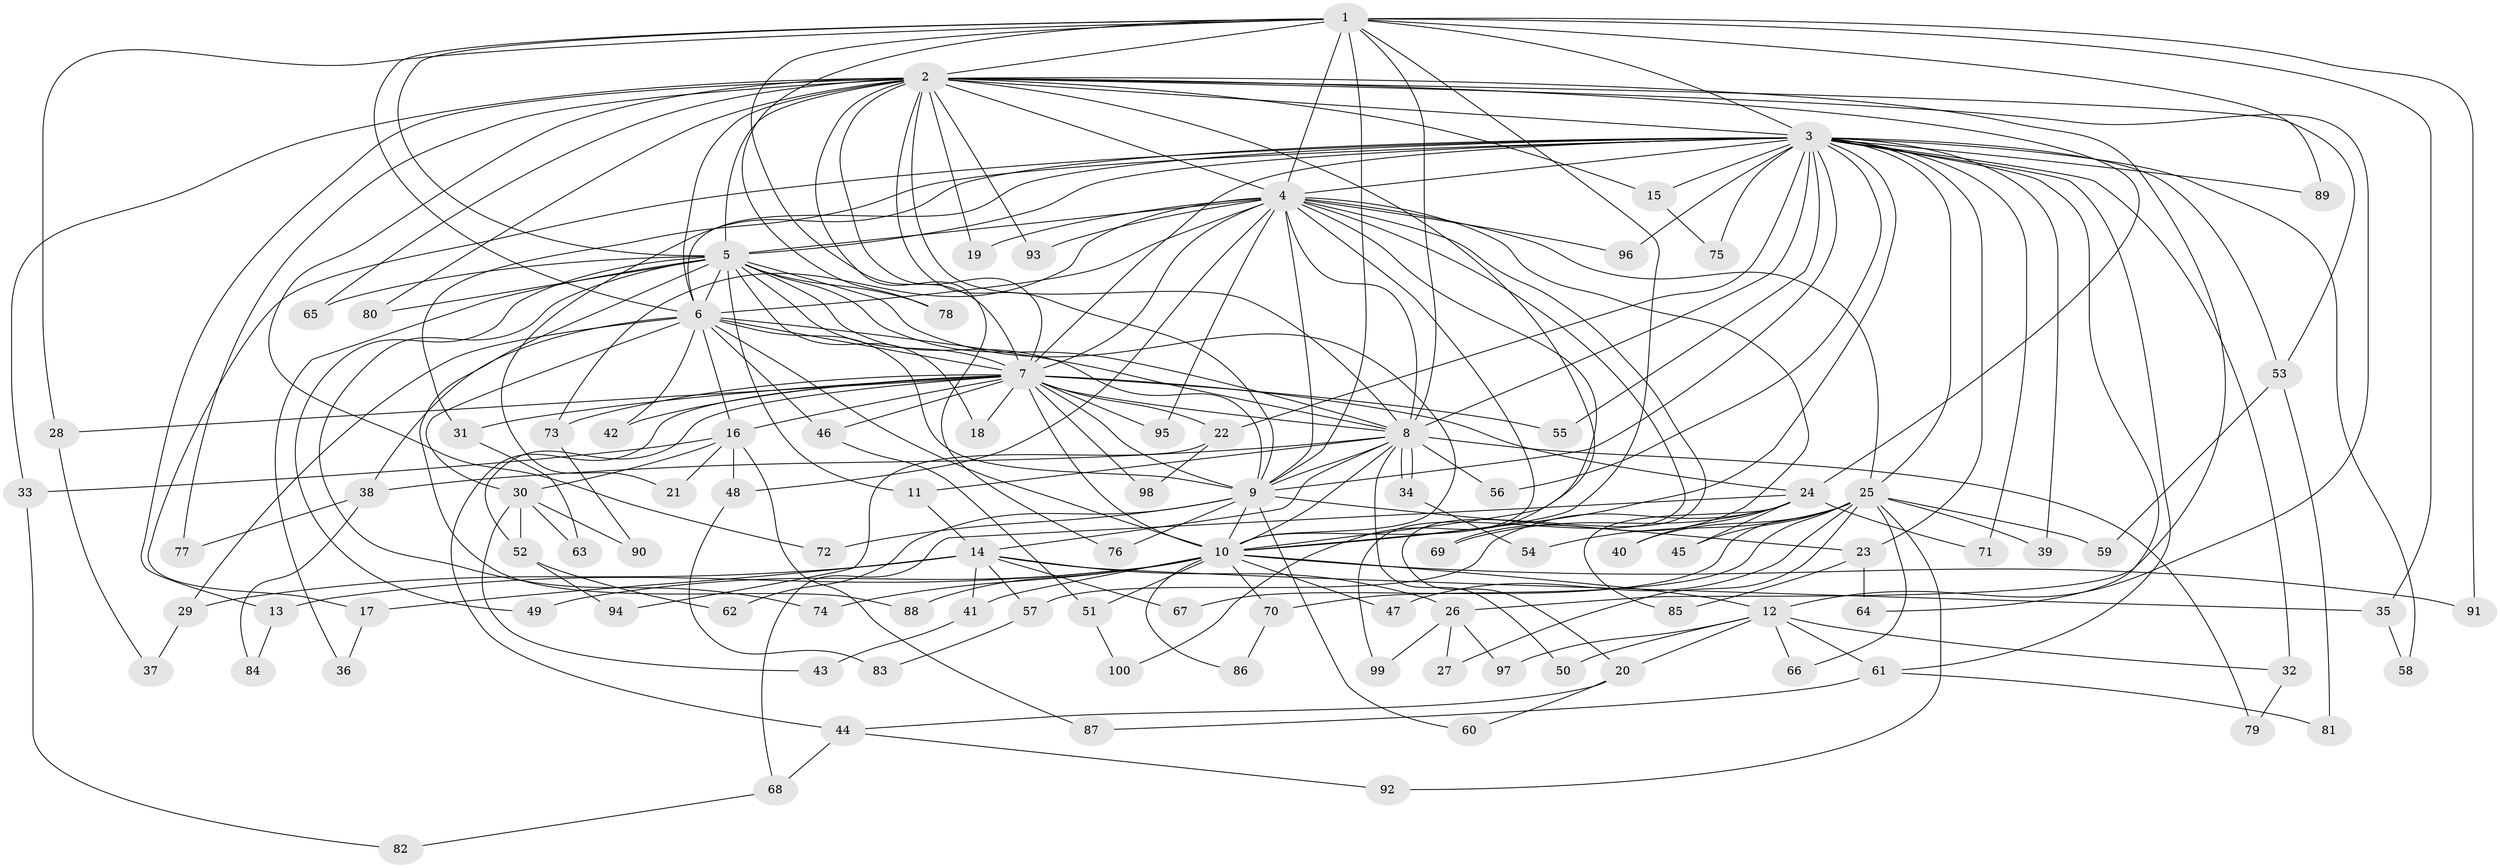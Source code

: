 // coarse degree distribution, {9: 0.05, 28: 0.016666666666666666, 24: 0.016666666666666666, 16: 0.016666666666666666, 10: 0.03333333333333333, 14: 0.016666666666666666, 3: 0.23333333333333334, 7: 0.016666666666666666, 2: 0.45, 4: 0.08333333333333333, 8: 0.016666666666666666, 13: 0.016666666666666666, 5: 0.016666666666666666, 6: 0.016666666666666666}
// Generated by graph-tools (version 1.1) at 2025/17/03/04/25 18:17:44]
// undirected, 100 vertices, 225 edges
graph export_dot {
graph [start="1"]
  node [color=gray90,style=filled];
  1;
  2;
  3;
  4;
  5;
  6;
  7;
  8;
  9;
  10;
  11;
  12;
  13;
  14;
  15;
  16;
  17;
  18;
  19;
  20;
  21;
  22;
  23;
  24;
  25;
  26;
  27;
  28;
  29;
  30;
  31;
  32;
  33;
  34;
  35;
  36;
  37;
  38;
  39;
  40;
  41;
  42;
  43;
  44;
  45;
  46;
  47;
  48;
  49;
  50;
  51;
  52;
  53;
  54;
  55;
  56;
  57;
  58;
  59;
  60;
  61;
  62;
  63;
  64;
  65;
  66;
  67;
  68;
  69;
  70;
  71;
  72;
  73;
  74;
  75;
  76;
  77;
  78;
  79;
  80;
  81;
  82;
  83;
  84;
  85;
  86;
  87;
  88;
  89;
  90;
  91;
  92;
  93;
  94;
  95;
  96;
  97;
  98;
  99;
  100;
  1 -- 2;
  1 -- 3;
  1 -- 4;
  1 -- 5;
  1 -- 6;
  1 -- 7;
  1 -- 8;
  1 -- 9;
  1 -- 10;
  1 -- 28;
  1 -- 35;
  1 -- 78;
  1 -- 89;
  1 -- 91;
  2 -- 3;
  2 -- 4;
  2 -- 5;
  2 -- 6;
  2 -- 7;
  2 -- 8;
  2 -- 9;
  2 -- 10;
  2 -- 12;
  2 -- 13;
  2 -- 15;
  2 -- 19;
  2 -- 24;
  2 -- 26;
  2 -- 33;
  2 -- 53;
  2 -- 65;
  2 -- 72;
  2 -- 76;
  2 -- 77;
  2 -- 80;
  2 -- 93;
  3 -- 4;
  3 -- 5;
  3 -- 6;
  3 -- 7;
  3 -- 8;
  3 -- 9;
  3 -- 10;
  3 -- 15;
  3 -- 17;
  3 -- 21;
  3 -- 22;
  3 -- 23;
  3 -- 25;
  3 -- 31;
  3 -- 32;
  3 -- 39;
  3 -- 53;
  3 -- 55;
  3 -- 56;
  3 -- 58;
  3 -- 61;
  3 -- 64;
  3 -- 71;
  3 -- 75;
  3 -- 89;
  3 -- 96;
  4 -- 5;
  4 -- 6;
  4 -- 7;
  4 -- 8;
  4 -- 9;
  4 -- 10;
  4 -- 19;
  4 -- 20;
  4 -- 25;
  4 -- 48;
  4 -- 69;
  4 -- 73;
  4 -- 93;
  4 -- 95;
  4 -- 96;
  4 -- 99;
  4 -- 100;
  5 -- 6;
  5 -- 7;
  5 -- 8;
  5 -- 9;
  5 -- 10;
  5 -- 11;
  5 -- 18;
  5 -- 36;
  5 -- 49;
  5 -- 65;
  5 -- 74;
  5 -- 78;
  5 -- 80;
  5 -- 88;
  6 -- 7;
  6 -- 8;
  6 -- 9;
  6 -- 10;
  6 -- 16;
  6 -- 29;
  6 -- 30;
  6 -- 38;
  6 -- 42;
  6 -- 46;
  7 -- 8;
  7 -- 9;
  7 -- 10;
  7 -- 16;
  7 -- 18;
  7 -- 22;
  7 -- 24;
  7 -- 28;
  7 -- 31;
  7 -- 42;
  7 -- 44;
  7 -- 46;
  7 -- 52;
  7 -- 55;
  7 -- 73;
  7 -- 95;
  7 -- 98;
  8 -- 9;
  8 -- 10;
  8 -- 11;
  8 -- 14;
  8 -- 34;
  8 -- 34;
  8 -- 38;
  8 -- 50;
  8 -- 56;
  8 -- 79;
  9 -- 10;
  9 -- 23;
  9 -- 60;
  9 -- 62;
  9 -- 72;
  9 -- 76;
  10 -- 12;
  10 -- 13;
  10 -- 41;
  10 -- 47;
  10 -- 49;
  10 -- 51;
  10 -- 70;
  10 -- 74;
  10 -- 86;
  10 -- 88;
  10 -- 91;
  11 -- 14;
  12 -- 20;
  12 -- 32;
  12 -- 50;
  12 -- 61;
  12 -- 66;
  12 -- 97;
  13 -- 84;
  14 -- 17;
  14 -- 26;
  14 -- 29;
  14 -- 35;
  14 -- 41;
  14 -- 57;
  14 -- 67;
  15 -- 75;
  16 -- 21;
  16 -- 30;
  16 -- 33;
  16 -- 48;
  16 -- 87;
  17 -- 36;
  20 -- 44;
  20 -- 60;
  22 -- 94;
  22 -- 98;
  23 -- 64;
  23 -- 85;
  24 -- 40;
  24 -- 45;
  24 -- 57;
  24 -- 68;
  24 -- 69;
  24 -- 71;
  24 -- 85;
  25 -- 27;
  25 -- 39;
  25 -- 40;
  25 -- 45;
  25 -- 47;
  25 -- 54;
  25 -- 59;
  25 -- 66;
  25 -- 67;
  25 -- 70;
  25 -- 92;
  26 -- 27;
  26 -- 97;
  26 -- 99;
  28 -- 37;
  29 -- 37;
  30 -- 43;
  30 -- 52;
  30 -- 63;
  30 -- 90;
  31 -- 63;
  32 -- 79;
  33 -- 82;
  34 -- 54;
  35 -- 58;
  38 -- 77;
  38 -- 84;
  41 -- 43;
  44 -- 68;
  44 -- 92;
  46 -- 51;
  48 -- 83;
  51 -- 100;
  52 -- 62;
  52 -- 94;
  53 -- 59;
  53 -- 81;
  57 -- 83;
  61 -- 81;
  61 -- 87;
  68 -- 82;
  70 -- 86;
  73 -- 90;
}
